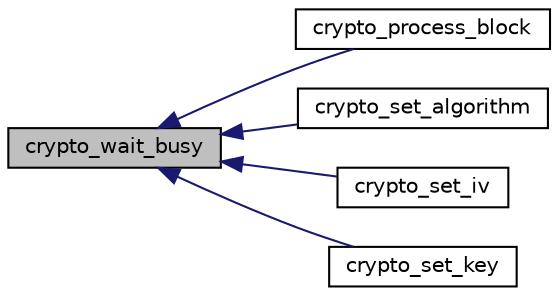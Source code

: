 digraph "crypto_wait_busy"
{
  edge [fontname="Helvetica",fontsize="10",labelfontname="Helvetica",labelfontsize="10"];
  node [fontname="Helvetica",fontsize="10",shape=record];
  rankdir="LR";
  Node1 [label="crypto_wait_busy",height=0.2,width=0.4,color="black", fillcolor="grey75", style="filled", fontcolor="black"];
  Node1 -> Node2 [dir="back",color="midnightblue",fontsize="10",style="solid",fontname="Helvetica"];
  Node2 [label="crypto_process_block",height=0.2,width=0.4,color="black", fillcolor="white", style="filled",URL="$group__crypto__file.html#ga937aad66306fa452be50f418a4b4f644",tooltip="Start of encryption or decryption on data buffers. "];
  Node1 -> Node3 [dir="back",color="midnightblue",fontsize="10",style="solid",fontname="Helvetica"];
  Node3 [label="crypto_set_algorithm",height=0.2,width=0.4,color="black", fillcolor="white", style="filled",URL="$group__crypto__file.html#ga132b9deaf901e3c5a5d9c24929a4ded4",tooltip="Set the algoritm for Encryption/decryption. "];
  Node1 -> Node4 [dir="back",color="midnightblue",fontsize="10",style="solid",fontname="Helvetica"];
  Node4 [label="crypto_set_iv",height=0.2,width=0.4,color="black", fillcolor="white", style="filled",URL="$group__crypto__file.html#ga5f019038350f381a004c48be478f1268",tooltip="Set Initialization Vector. "];
  Node1 -> Node5 [dir="back",color="midnightblue",fontsize="10",style="solid",fontname="Helvetica"];
  Node5 [label="crypto_set_key",height=0.2,width=0.4,color="black", fillcolor="white", style="filled",URL="$group__crypto__file.html#ga93e0e5b68a320eacc059995c3aa2ffed",tooltip="Set key value to the controller. "];
}
